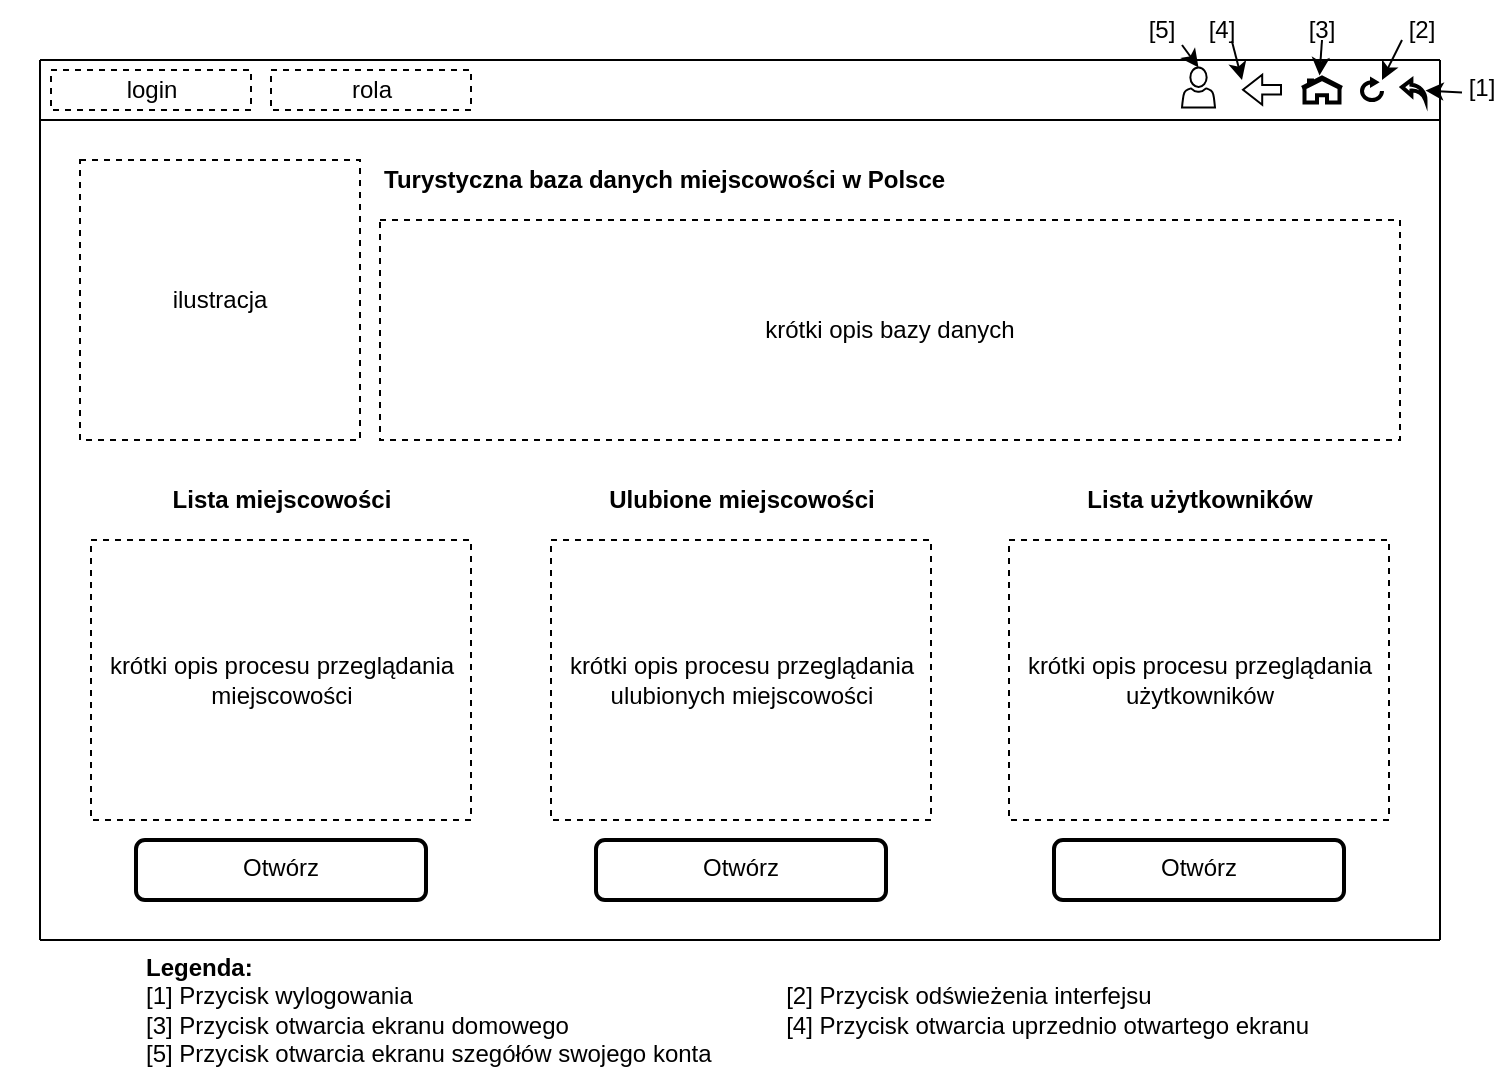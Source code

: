 <mxfile version="22.0.2" type="device">
  <diagram name="Strona-1" id="h2WLkj2qyGADKgaHyaSV">
    <mxGraphModel dx="1182" dy="690" grid="1" gridSize="10" guides="1" tooltips="1" connect="1" arrows="1" fold="1" page="1" pageScale="1" pageWidth="827" pageHeight="1169" math="0" shadow="0">
      <root>
        <mxCell id="0" />
        <mxCell id="1" parent="0" />
        <mxCell id="Wz8EpMnbtq1Nwu6WZTlm-5" value="" style="endArrow=none;html=1;rounded=0;" parent="1" edge="1">
          <mxGeometry width="50" height="50" relative="1" as="geometry">
            <mxPoint x="59" y="100" as="sourcePoint" />
            <mxPoint x="759" y="100" as="targetPoint" />
          </mxGeometry>
        </mxCell>
        <mxCell id="Wz8EpMnbtq1Nwu6WZTlm-6" value="" style="endArrow=none;html=1;rounded=0;" parent="1" edge="1">
          <mxGeometry width="50" height="50" relative="1" as="geometry">
            <mxPoint x="59" y="540" as="sourcePoint" />
            <mxPoint x="59" y="100" as="targetPoint" />
          </mxGeometry>
        </mxCell>
        <mxCell id="Wz8EpMnbtq1Nwu6WZTlm-7" value="" style="endArrow=none;html=1;rounded=0;" parent="1" edge="1">
          <mxGeometry width="50" height="50" relative="1" as="geometry">
            <mxPoint x="59" y="130" as="sourcePoint" />
            <mxPoint x="759" y="130" as="targetPoint" />
          </mxGeometry>
        </mxCell>
        <mxCell id="Wz8EpMnbtq1Nwu6WZTlm-8" value="ilustracja" style="whiteSpace=wrap;html=1;aspect=fixed;dashed=1;" parent="1" vertex="1">
          <mxGeometry x="79" y="150" width="140" height="140" as="geometry" />
        </mxCell>
        <mxCell id="Wz8EpMnbtq1Nwu6WZTlm-9" value="krótki opis bazy danych" style="rounded=0;whiteSpace=wrap;html=1;dashed=1;align=center;verticalAlign=middle;" parent="1" vertex="1">
          <mxGeometry x="229" y="180" width="510" height="110" as="geometry" />
        </mxCell>
        <mxCell id="Wz8EpMnbtq1Nwu6WZTlm-10" value="&lt;b&gt;Turystyczna baza danych miejscowości w Polsce&lt;/b&gt;" style="rounded=0;whiteSpace=wrap;html=1;dashed=1;align=left;verticalAlign=middle;fillColor=none;strokeColor=none;" parent="1" vertex="1">
          <mxGeometry x="229" y="150" width="510" height="20" as="geometry" />
        </mxCell>
        <mxCell id="Wz8EpMnbtq1Nwu6WZTlm-11" value="" style="endArrow=none;html=1;rounded=0;" parent="1" edge="1">
          <mxGeometry width="50" height="50" relative="1" as="geometry">
            <mxPoint x="759" y="540" as="sourcePoint" />
            <mxPoint x="759" y="100" as="targetPoint" />
          </mxGeometry>
        </mxCell>
        <mxCell id="Wz8EpMnbtq1Nwu6WZTlm-24" value="Lista miejscowości" style="rounded=0;whiteSpace=wrap;html=1;dashed=1;align=center;verticalAlign=middle;fillColor=none;strokeColor=none;fontStyle=1" parent="1" vertex="1">
          <mxGeometry x="84.5" y="310" width="190" height="20" as="geometry" />
        </mxCell>
        <mxCell id="Wz8EpMnbtq1Nwu6WZTlm-25" value="krótki opis procesu przeglądania miejscowości" style="rounded=0;whiteSpace=wrap;html=1;dashed=1;align=center;verticalAlign=middle;" parent="1" vertex="1">
          <mxGeometry x="84.5" y="340" width="190" height="140" as="geometry" />
        </mxCell>
        <mxCell id="Wz8EpMnbtq1Nwu6WZTlm-26" value="" style="endArrow=none;html=1;rounded=0;fontFamily=Helvetica;fontSize=12;fontColor=default;" parent="1" edge="1">
          <mxGeometry width="50" height="50" relative="1" as="geometry">
            <mxPoint x="59" y="540" as="sourcePoint" />
            <mxPoint x="759" y="540" as="targetPoint" />
          </mxGeometry>
        </mxCell>
        <mxCell id="Wz8EpMnbtq1Nwu6WZTlm-27" value="Otwórz" style="rounded=1;whiteSpace=wrap;html=1;shadow=0;dashed=0;labelBackgroundColor=none;strokeColor=default;strokeWidth=2;align=center;verticalAlign=top;fontFamily=Helvetica;fontSize=12;fontColor=default;fillColor=default;gradientColor=none;" parent="1" vertex="1">
          <mxGeometry x="107" y="490" width="145" height="30" as="geometry" />
        </mxCell>
        <mxCell id="Wz8EpMnbtq1Nwu6WZTlm-29" value="login" style="rounded=0;whiteSpace=wrap;html=1;dashed=1;" parent="1" vertex="1">
          <mxGeometry x="64.5" y="105" width="100" height="20" as="geometry" />
        </mxCell>
        <mxCell id="Wz8EpMnbtq1Nwu6WZTlm-30" value="rola" style="rounded=0;whiteSpace=wrap;html=1;dashed=1;" parent="1" vertex="1">
          <mxGeometry x="174.5" y="105" width="100" height="20" as="geometry" />
        </mxCell>
        <mxCell id="Wz8EpMnbtq1Nwu6WZTlm-31" value="Ulubione miejscowości" style="rounded=0;whiteSpace=wrap;html=1;dashed=1;align=center;verticalAlign=middle;fontStyle=1;fillColor=none;strokeColor=none;" parent="1" vertex="1">
          <mxGeometry x="314.5" y="310" width="190" height="20" as="geometry" />
        </mxCell>
        <mxCell id="Wz8EpMnbtq1Nwu6WZTlm-32" value="krótki opis procesu przeglądania ulubionych miejscowości" style="rounded=0;whiteSpace=wrap;html=1;dashed=1;align=center;verticalAlign=middle;" parent="1" vertex="1">
          <mxGeometry x="314.5" y="340" width="190" height="140" as="geometry" />
        </mxCell>
        <mxCell id="Wz8EpMnbtq1Nwu6WZTlm-33" value="Otwórz" style="rounded=1;whiteSpace=wrap;html=1;shadow=0;dashed=0;labelBackgroundColor=none;strokeColor=default;strokeWidth=2;align=center;verticalAlign=top;fontFamily=Helvetica;fontSize=12;fontColor=default;fillColor=default;gradientColor=none;" parent="1" vertex="1">
          <mxGeometry x="337" y="490" width="145" height="30" as="geometry" />
        </mxCell>
        <mxCell id="Wz8EpMnbtq1Nwu6WZTlm-34" value="&amp;nbsp;&amp;nbsp;" style="text;html=1;strokeColor=none;fillColor=none;align=center;verticalAlign=middle;whiteSpace=wrap;rounded=0;" parent="1" vertex="1">
          <mxGeometry x="39" y="88.75" width="40" height="521.25" as="geometry" />
        </mxCell>
        <mxCell id="Wz8EpMnbtq1Nwu6WZTlm-35" value="Lista użytkowników" style="rounded=0;whiteSpace=wrap;html=1;dashed=1;align=center;verticalAlign=middle;fillColor=none;strokeColor=none;fontStyle=1" parent="1" vertex="1">
          <mxGeometry x="543.5" y="310" width="190" height="20" as="geometry" />
        </mxCell>
        <mxCell id="Wz8EpMnbtq1Nwu6WZTlm-36" value="krótki opis procesu przeglądania użytkowników" style="rounded=0;whiteSpace=wrap;html=1;dashed=1;align=center;verticalAlign=middle;" parent="1" vertex="1">
          <mxGeometry x="543.5" y="340" width="190" height="140" as="geometry" />
        </mxCell>
        <mxCell id="Wz8EpMnbtq1Nwu6WZTlm-37" value="Otwórz" style="rounded=1;whiteSpace=wrap;html=1;shadow=0;dashed=0;labelBackgroundColor=none;strokeColor=default;strokeWidth=2;align=center;verticalAlign=top;fontFamily=Helvetica;fontSize=12;fontColor=default;fillColor=default;gradientColor=none;" parent="1" vertex="1">
          <mxGeometry x="566" y="490" width="145" height="30" as="geometry" />
        </mxCell>
        <mxCell id="wmG3BI5wGRK5brGIbWlj-1" value="" style="html=1;verticalLabelPosition=bottom;align=center;labelBackgroundColor=#ffffff;verticalAlign=top;strokeWidth=2;shadow=0;dashed=0;shape=mxgraph.ios7.icons.home;" vertex="1" parent="1">
          <mxGeometry x="690" y="108.75" width="20" height="12.5" as="geometry" />
        </mxCell>
        <mxCell id="wmG3BI5wGRK5brGIbWlj-2" value="" style="html=1;verticalLabelPosition=bottom;align=center;labelBackgroundColor=#ffffff;verticalAlign=top;strokeWidth=2;shadow=0;dashed=0;shape=mxgraph.ios7.icons.back;fontFamily=Helvetica;fontSize=12;" vertex="1" parent="1">
          <mxGeometry x="740" y="110" width="11.76" height="10" as="geometry" />
        </mxCell>
        <mxCell id="wmG3BI5wGRK5brGIbWlj-3" value="" style="html=1;verticalLabelPosition=bottom;align=center;labelBackgroundColor=#ffffff;verticalAlign=top;strokeWidth=2;shadow=0;dashed=0;shape=mxgraph.ios7.icons.reload;fontFamily=Helvetica;fontSize=12;" vertex="1" parent="1">
          <mxGeometry x="720" y="110" width="10" height="10" as="geometry" />
        </mxCell>
        <mxCell id="wmG3BI5wGRK5brGIbWlj-4" value="[1]" style="text;html=1;strokeColor=none;fillColor=none;align=center;verticalAlign=middle;whiteSpace=wrap;rounded=0;fontSize=12;fontFamily=Helvetica;fontColor=default;" vertex="1" parent="1">
          <mxGeometry x="770" y="108.75" width="20" height="10" as="geometry" />
        </mxCell>
        <mxCell id="wmG3BI5wGRK5brGIbWlj-5" value="" style="endArrow=classic;html=1;rounded=0;fontFamily=Helvetica;fontSize=12;fontColor=default;exitX=0;exitY=0.75;exitDx=0;exitDy=0;" edge="1" parent="1" source="wmG3BI5wGRK5brGIbWlj-4" target="wmG3BI5wGRK5brGIbWlj-2">
          <mxGeometry width="50" height="50" relative="1" as="geometry">
            <mxPoint x="690" y="80" as="sourcePoint" />
            <mxPoint x="740" y="30" as="targetPoint" />
          </mxGeometry>
        </mxCell>
        <mxCell id="wmG3BI5wGRK5brGIbWlj-6" value="" style="shape=flexArrow;endArrow=classic;html=1;rounded=0;fontFamily=Helvetica;fontSize=12;fontColor=default;startWidth=9.302;endWidth=9.302;startSize=5.426;endSize=2.867;width=4.651;" edge="1" parent="1">
          <mxGeometry width="50" height="50" relative="1" as="geometry">
            <mxPoint x="680" y="114.88" as="sourcePoint" />
            <mxPoint x="660" y="114.88" as="targetPoint" />
          </mxGeometry>
        </mxCell>
        <mxCell id="wmG3BI5wGRK5brGIbWlj-7" value="[2]" style="text;html=1;strokeColor=none;fillColor=none;align=center;verticalAlign=middle;whiteSpace=wrap;rounded=0;fontSize=12;fontFamily=Helvetica;fontColor=default;" vertex="1" parent="1">
          <mxGeometry x="730" y="80" width="40" height="10" as="geometry" />
        </mxCell>
        <mxCell id="wmG3BI5wGRK5brGIbWlj-8" value="" style="endArrow=classic;html=1;rounded=0;fontFamily=Helvetica;fontSize=12;fontColor=default;exitX=0.25;exitY=1;exitDx=0;exitDy=0;entryX=1;entryY=0;entryDx=0;entryDy=0;entryPerimeter=0;" edge="1" parent="1" source="wmG3BI5wGRK5brGIbWlj-7" target="wmG3BI5wGRK5brGIbWlj-3">
          <mxGeometry width="50" height="50" relative="1" as="geometry">
            <mxPoint x="680" y="110" as="sourcePoint" />
            <mxPoint x="730" y="60" as="targetPoint" />
          </mxGeometry>
        </mxCell>
        <mxCell id="wmG3BI5wGRK5brGIbWlj-9" value="[3]" style="text;html=1;strokeColor=none;fillColor=none;align=center;verticalAlign=middle;whiteSpace=wrap;rounded=0;fontSize=12;fontFamily=Helvetica;fontColor=default;" vertex="1" parent="1">
          <mxGeometry x="690" y="80" width="20" height="10" as="geometry" />
        </mxCell>
        <mxCell id="wmG3BI5wGRK5brGIbWlj-10" value="" style="endArrow=classic;html=1;rounded=0;fontFamily=Helvetica;fontSize=12;fontColor=default;entryX=0.437;entryY=-0.082;entryDx=0;entryDy=0;entryPerimeter=0;exitX=0.5;exitY=1;exitDx=0;exitDy=0;" edge="1" parent="1" source="wmG3BI5wGRK5brGIbWlj-9" target="wmG3BI5wGRK5brGIbWlj-1">
          <mxGeometry width="50" height="50" relative="1" as="geometry">
            <mxPoint x="710" y="40" as="sourcePoint" />
            <mxPoint x="700" y="50" as="targetPoint" />
          </mxGeometry>
        </mxCell>
        <mxCell id="wmG3BI5wGRK5brGIbWlj-11" value="[4]" style="text;html=1;strokeColor=none;fillColor=none;align=center;verticalAlign=middle;whiteSpace=wrap;rounded=0;fontSize=12;fontFamily=Helvetica;fontColor=default;" vertex="1" parent="1">
          <mxGeometry x="640" y="80" width="20" height="10" as="geometry" />
        </mxCell>
        <mxCell id="wmG3BI5wGRK5brGIbWlj-12" value="" style="endArrow=classic;html=1;rounded=0;fontFamily=Helvetica;fontSize=12;fontColor=default;exitX=0.748;exitY=1.065;exitDx=0;exitDy=0;exitPerimeter=0;" edge="1" parent="1" source="wmG3BI5wGRK5brGIbWlj-11">
          <mxGeometry width="50" height="50" relative="1" as="geometry">
            <mxPoint x="620" y="110" as="sourcePoint" />
            <mxPoint x="660" y="110" as="targetPoint" />
          </mxGeometry>
        </mxCell>
        <mxCell id="wmG3BI5wGRK5brGIbWlj-13" value="" style="sketch=0;pointerEvents=1;shadow=0;dashed=0;html=1;labelPosition=center;verticalLabelPosition=bottom;verticalAlign=top;align=center;shape=mxgraph.mscae.intune.account_portal" vertex="1" parent="1">
          <mxGeometry x="630" y="103.75" width="16.5" height="20" as="geometry" />
        </mxCell>
        <mxCell id="wmG3BI5wGRK5brGIbWlj-14" value="[5]" style="text;html=1;strokeColor=none;fillColor=none;align=center;verticalAlign=middle;whiteSpace=wrap;rounded=0;" vertex="1" parent="1">
          <mxGeometry x="610" y="70" width="20" height="30" as="geometry" />
        </mxCell>
        <mxCell id="wmG3BI5wGRK5brGIbWlj-15" value="" style="endArrow=classic;html=1;rounded=0;exitX=1;exitY=0.75;exitDx=0;exitDy=0;entryX=0.5;entryY=0;entryDx=0;entryDy=0;entryPerimeter=0;" edge="1" parent="1" source="wmG3BI5wGRK5brGIbWlj-14" target="wmG3BI5wGRK5brGIbWlj-13">
          <mxGeometry width="50" height="50" relative="1" as="geometry">
            <mxPoint x="580" y="120" as="sourcePoint" />
            <mxPoint x="630" y="70" as="targetPoint" />
          </mxGeometry>
        </mxCell>
        <mxCell id="wmG3BI5wGRK5brGIbWlj-16" value="&lt;b&gt;Legenda:&lt;/b&gt;&lt;br&gt;[1] Przycisk wylogowania&lt;span style=&quot;white-space: pre;&quot;&gt;&#x9;&lt;/span&gt;&lt;span style=&quot;white-space: pre;&quot;&gt;&#x9;&lt;span style=&quot;white-space: pre;&quot;&gt;&#x9;&lt;/span&gt;&lt;span style=&quot;white-space: pre;&quot;&gt;&#x9;&lt;span style=&quot;white-space: pre;&quot;&gt;&#x9;&lt;/span&gt;&lt;span style=&quot;white-space: pre;&quot;&gt;&#x9;&lt;span style=&quot;white-space: pre;&quot;&gt;&#x9;&lt;/span&gt;&lt;/span&gt;&lt;/span&gt;&lt;/span&gt;[2] Przycisk odświeżenia interfejsu&lt;br&gt;[3] Przycisk otwarcia ekranu domowego&lt;span style=&quot;white-space: pre;&quot;&gt;&#x9;&lt;/span&gt;&lt;span style=&quot;white-space: pre;&quot;&gt;&#x9;&lt;span style=&quot;white-space: pre;&quot;&gt;&#x9;&lt;/span&gt;&lt;span style=&quot;white-space: pre;&quot;&gt;&#x9;&lt;/span&gt;&lt;span style=&quot;white-space: pre;&quot;&gt;&#x9;&lt;/span&gt;&lt;/span&gt;[4] Przycisk otwarcia uprzednio otwartego ekranu&lt;br&gt;[5] Przycisk otwarcia ekranu szegółów swojego konta" style="text;html=1;align=left;verticalAlign=middle;resizable=0;points=[];autosize=1;strokeColor=none;fillColor=none;dashed=1;" vertex="1" parent="1">
          <mxGeometry x="110" y="540" width="610" height="70" as="geometry" />
        </mxCell>
      </root>
    </mxGraphModel>
  </diagram>
</mxfile>
